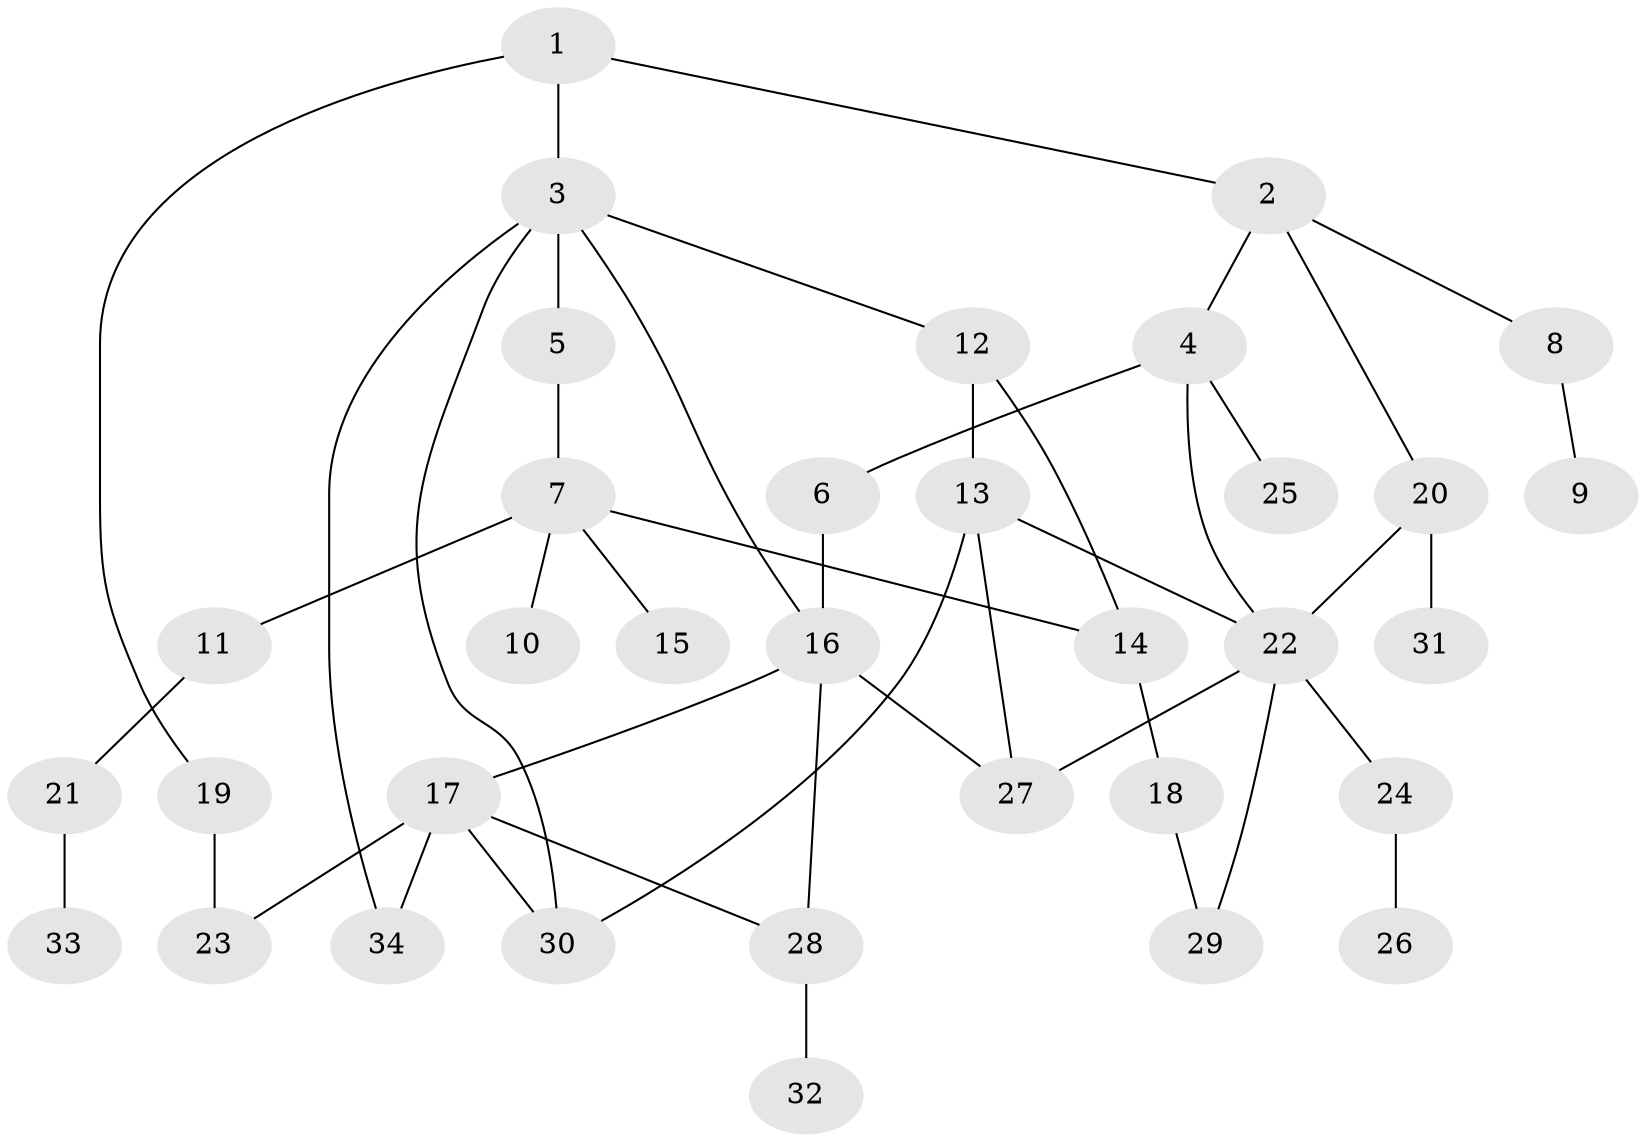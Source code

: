 // original degree distribution, {4: 0.12727272727272726, 1: 0.3090909090909091, 6: 0.05454545454545454, 2: 0.3090909090909091, 3: 0.16363636363636364, 5: 0.01818181818181818, 7: 0.01818181818181818}
// Generated by graph-tools (version 1.1) at 2025/48/03/04/25 22:48:53]
// undirected, 34 vertices, 45 edges
graph export_dot {
  node [color=gray90,style=filled];
  1;
  2;
  3;
  4;
  5;
  6;
  7;
  8;
  9;
  10;
  11;
  12;
  13;
  14;
  15;
  16;
  17;
  18;
  19;
  20;
  21;
  22;
  23;
  24;
  25;
  26;
  27;
  28;
  29;
  30;
  31;
  32;
  33;
  34;
  1 -- 2 [weight=1.0];
  1 -- 3 [weight=1.0];
  1 -- 19 [weight=1.0];
  2 -- 4 [weight=1.0];
  2 -- 8 [weight=1.0];
  2 -- 20 [weight=1.0];
  3 -- 5 [weight=1.0];
  3 -- 12 [weight=1.0];
  3 -- 16 [weight=1.0];
  3 -- 30 [weight=1.0];
  3 -- 34 [weight=1.0];
  4 -- 6 [weight=1.0];
  4 -- 22 [weight=1.0];
  4 -- 25 [weight=1.0];
  5 -- 7 [weight=1.0];
  6 -- 16 [weight=1.0];
  7 -- 10 [weight=1.0];
  7 -- 11 [weight=1.0];
  7 -- 14 [weight=1.0];
  7 -- 15 [weight=1.0];
  8 -- 9 [weight=1.0];
  11 -- 21 [weight=1.0];
  12 -- 13 [weight=1.0];
  12 -- 14 [weight=1.0];
  13 -- 22 [weight=1.0];
  13 -- 27 [weight=1.0];
  13 -- 30 [weight=1.0];
  14 -- 18 [weight=1.0];
  16 -- 17 [weight=1.0];
  16 -- 27 [weight=1.0];
  16 -- 28 [weight=1.0];
  17 -- 23 [weight=1.0];
  17 -- 28 [weight=1.0];
  17 -- 30 [weight=1.0];
  17 -- 34 [weight=1.0];
  18 -- 29 [weight=1.0];
  19 -- 23 [weight=2.0];
  20 -- 22 [weight=2.0];
  20 -- 31 [weight=1.0];
  21 -- 33 [weight=1.0];
  22 -- 24 [weight=1.0];
  22 -- 27 [weight=1.0];
  22 -- 29 [weight=1.0];
  24 -- 26 [weight=1.0];
  28 -- 32 [weight=1.0];
}
